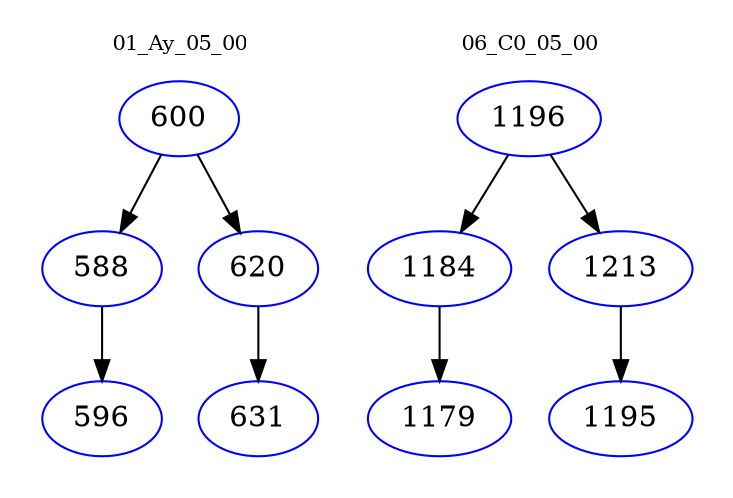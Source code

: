 digraph{
subgraph cluster_0 {
color = white
label = "01_Ay_05_00";
fontsize=10;
T0_600 [label="600", color="blue"]
T0_600 -> T0_588 [color="black"]
T0_588 [label="588", color="blue"]
T0_588 -> T0_596 [color="black"]
T0_596 [label="596", color="blue"]
T0_600 -> T0_620 [color="black"]
T0_620 [label="620", color="blue"]
T0_620 -> T0_631 [color="black"]
T0_631 [label="631", color="blue"]
}
subgraph cluster_1 {
color = white
label = "06_C0_05_00";
fontsize=10;
T1_1196 [label="1196", color="blue"]
T1_1196 -> T1_1184 [color="black"]
T1_1184 [label="1184", color="blue"]
T1_1184 -> T1_1179 [color="black"]
T1_1179 [label="1179", color="blue"]
T1_1196 -> T1_1213 [color="black"]
T1_1213 [label="1213", color="blue"]
T1_1213 -> T1_1195 [color="black"]
T1_1195 [label="1195", color="blue"]
}
}
